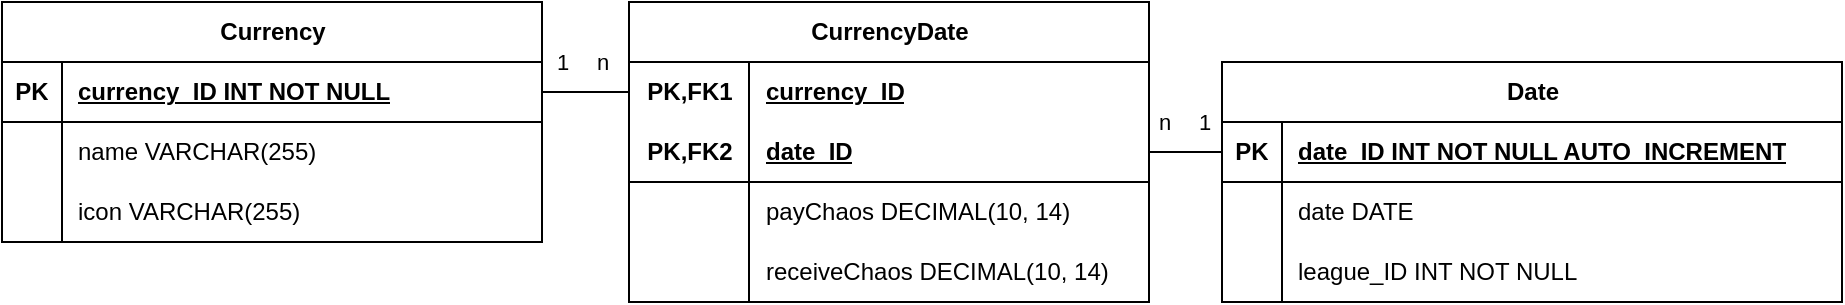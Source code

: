 <mxfile version="24.6.4" type="device">
  <diagram name="Seite-1" id="tUmNEx5hN2uaDOavetK3">
    <mxGraphModel dx="1102" dy="942" grid="1" gridSize="10" guides="1" tooltips="1" connect="1" arrows="1" fold="1" page="1" pageScale="1" pageWidth="827" pageHeight="1169" math="0" shadow="0">
      <root>
        <mxCell id="0" />
        <mxCell id="1" parent="0" />
        <mxCell id="UTvEjALGYLIq4UAJ9Mn_-1" value="Currency" style="shape=table;startSize=30;container=1;collapsible=1;childLayout=tableLayout;fixedRows=1;rowLines=0;fontStyle=1;align=center;resizeLast=1;html=1;" vertex="1" parent="1">
          <mxGeometry x="100" y="220" width="270" height="120" as="geometry" />
        </mxCell>
        <mxCell id="UTvEjALGYLIq4UAJ9Mn_-2" value="" style="shape=tableRow;horizontal=0;startSize=0;swimlaneHead=0;swimlaneBody=0;fillColor=none;collapsible=0;dropTarget=0;points=[[0,0.5],[1,0.5]];portConstraint=eastwest;top=0;left=0;right=0;bottom=1;" vertex="1" parent="UTvEjALGYLIq4UAJ9Mn_-1">
          <mxGeometry y="30" width="270" height="30" as="geometry" />
        </mxCell>
        <mxCell id="UTvEjALGYLIq4UAJ9Mn_-3" value="PK" style="shape=partialRectangle;connectable=0;fillColor=none;top=0;left=0;bottom=0;right=0;fontStyle=1;overflow=hidden;whiteSpace=wrap;html=1;" vertex="1" parent="UTvEjALGYLIq4UAJ9Mn_-2">
          <mxGeometry width="30" height="30" as="geometry">
            <mxRectangle width="30" height="30" as="alternateBounds" />
          </mxGeometry>
        </mxCell>
        <mxCell id="UTvEjALGYLIq4UAJ9Mn_-4" value="currency_ID INT NOT NULL" style="shape=partialRectangle;connectable=0;fillColor=none;top=0;left=0;bottom=0;right=0;align=left;spacingLeft=6;fontStyle=5;overflow=hidden;whiteSpace=wrap;html=1;" vertex="1" parent="UTvEjALGYLIq4UAJ9Mn_-2">
          <mxGeometry x="30" width="240" height="30" as="geometry">
            <mxRectangle width="240" height="30" as="alternateBounds" />
          </mxGeometry>
        </mxCell>
        <mxCell id="UTvEjALGYLIq4UAJ9Mn_-5" value="" style="shape=tableRow;horizontal=0;startSize=0;swimlaneHead=0;swimlaneBody=0;fillColor=none;collapsible=0;dropTarget=0;points=[[0,0.5],[1,0.5]];portConstraint=eastwest;top=0;left=0;right=0;bottom=0;" vertex="1" parent="UTvEjALGYLIq4UAJ9Mn_-1">
          <mxGeometry y="60" width="270" height="30" as="geometry" />
        </mxCell>
        <mxCell id="UTvEjALGYLIq4UAJ9Mn_-6" value="" style="shape=partialRectangle;connectable=0;fillColor=none;top=0;left=0;bottom=0;right=0;editable=1;overflow=hidden;whiteSpace=wrap;html=1;" vertex="1" parent="UTvEjALGYLIq4UAJ9Mn_-5">
          <mxGeometry width="30" height="30" as="geometry">
            <mxRectangle width="30" height="30" as="alternateBounds" />
          </mxGeometry>
        </mxCell>
        <mxCell id="UTvEjALGYLIq4UAJ9Mn_-7" value="name VARCHAR(255)" style="shape=partialRectangle;connectable=0;fillColor=none;top=0;left=0;bottom=0;right=0;align=left;spacingLeft=6;overflow=hidden;whiteSpace=wrap;html=1;" vertex="1" parent="UTvEjALGYLIq4UAJ9Mn_-5">
          <mxGeometry x="30" width="240" height="30" as="geometry">
            <mxRectangle width="240" height="30" as="alternateBounds" />
          </mxGeometry>
        </mxCell>
        <mxCell id="UTvEjALGYLIq4UAJ9Mn_-8" value="" style="shape=tableRow;horizontal=0;startSize=0;swimlaneHead=0;swimlaneBody=0;fillColor=none;collapsible=0;dropTarget=0;points=[[0,0.5],[1,0.5]];portConstraint=eastwest;top=0;left=0;right=0;bottom=0;" vertex="1" parent="UTvEjALGYLIq4UAJ9Mn_-1">
          <mxGeometry y="90" width="270" height="30" as="geometry" />
        </mxCell>
        <mxCell id="UTvEjALGYLIq4UAJ9Mn_-9" value="" style="shape=partialRectangle;connectable=0;fillColor=none;top=0;left=0;bottom=0;right=0;editable=1;overflow=hidden;whiteSpace=wrap;html=1;" vertex="1" parent="UTvEjALGYLIq4UAJ9Mn_-8">
          <mxGeometry width="30" height="30" as="geometry">
            <mxRectangle width="30" height="30" as="alternateBounds" />
          </mxGeometry>
        </mxCell>
        <mxCell id="UTvEjALGYLIq4UAJ9Mn_-10" value="icon VARCHAR(255)" style="shape=partialRectangle;connectable=0;fillColor=none;top=0;left=0;bottom=0;right=0;align=left;spacingLeft=6;overflow=hidden;whiteSpace=wrap;html=1;" vertex="1" parent="UTvEjALGYLIq4UAJ9Mn_-8">
          <mxGeometry x="30" width="240" height="30" as="geometry">
            <mxRectangle width="240" height="30" as="alternateBounds" />
          </mxGeometry>
        </mxCell>
        <mxCell id="UTvEjALGYLIq4UAJ9Mn_-14" value="Date" style="shape=table;startSize=30;container=1;collapsible=1;childLayout=tableLayout;fixedRows=1;rowLines=0;fontStyle=1;align=center;resizeLast=1;html=1;" vertex="1" parent="1">
          <mxGeometry x="710" y="250" width="310" height="120" as="geometry" />
        </mxCell>
        <mxCell id="UTvEjALGYLIq4UAJ9Mn_-15" value="" style="shape=tableRow;horizontal=0;startSize=0;swimlaneHead=0;swimlaneBody=0;fillColor=none;collapsible=0;dropTarget=0;points=[[0,0.5],[1,0.5]];portConstraint=eastwest;top=0;left=0;right=0;bottom=1;" vertex="1" parent="UTvEjALGYLIq4UAJ9Mn_-14">
          <mxGeometry y="30" width="310" height="30" as="geometry" />
        </mxCell>
        <mxCell id="UTvEjALGYLIq4UAJ9Mn_-16" value="PK" style="shape=partialRectangle;connectable=0;fillColor=none;top=0;left=0;bottom=0;right=0;fontStyle=1;overflow=hidden;whiteSpace=wrap;html=1;" vertex="1" parent="UTvEjALGYLIq4UAJ9Mn_-15">
          <mxGeometry width="30" height="30" as="geometry">
            <mxRectangle width="30" height="30" as="alternateBounds" />
          </mxGeometry>
        </mxCell>
        <mxCell id="UTvEjALGYLIq4UAJ9Mn_-17" value="date_ID INT NOT NULL AUTO_INCREMENT" style="shape=partialRectangle;connectable=0;fillColor=none;top=0;left=0;bottom=0;right=0;align=left;spacingLeft=6;fontStyle=5;overflow=hidden;whiteSpace=wrap;html=1;" vertex="1" parent="UTvEjALGYLIq4UAJ9Mn_-15">
          <mxGeometry x="30" width="280" height="30" as="geometry">
            <mxRectangle width="280" height="30" as="alternateBounds" />
          </mxGeometry>
        </mxCell>
        <mxCell id="UTvEjALGYLIq4UAJ9Mn_-18" value="" style="shape=tableRow;horizontal=0;startSize=0;swimlaneHead=0;swimlaneBody=0;fillColor=none;collapsible=0;dropTarget=0;points=[[0,0.5],[1,0.5]];portConstraint=eastwest;top=0;left=0;right=0;bottom=0;" vertex="1" parent="UTvEjALGYLIq4UAJ9Mn_-14">
          <mxGeometry y="60" width="310" height="30" as="geometry" />
        </mxCell>
        <mxCell id="UTvEjALGYLIq4UAJ9Mn_-19" value="" style="shape=partialRectangle;connectable=0;fillColor=none;top=0;left=0;bottom=0;right=0;editable=1;overflow=hidden;whiteSpace=wrap;html=1;" vertex="1" parent="UTvEjALGYLIq4UAJ9Mn_-18">
          <mxGeometry width="30" height="30" as="geometry">
            <mxRectangle width="30" height="30" as="alternateBounds" />
          </mxGeometry>
        </mxCell>
        <mxCell id="UTvEjALGYLIq4UAJ9Mn_-20" value="date DATE" style="shape=partialRectangle;connectable=0;fillColor=none;top=0;left=0;bottom=0;right=0;align=left;spacingLeft=6;overflow=hidden;whiteSpace=wrap;html=1;" vertex="1" parent="UTvEjALGYLIq4UAJ9Mn_-18">
          <mxGeometry x="30" width="280" height="30" as="geometry">
            <mxRectangle width="280" height="30" as="alternateBounds" />
          </mxGeometry>
        </mxCell>
        <mxCell id="UTvEjALGYLIq4UAJ9Mn_-21" value="" style="shape=tableRow;horizontal=0;startSize=0;swimlaneHead=0;swimlaneBody=0;fillColor=none;collapsible=0;dropTarget=0;points=[[0,0.5],[1,0.5]];portConstraint=eastwest;top=0;left=0;right=0;bottom=0;" vertex="1" parent="UTvEjALGYLIq4UAJ9Mn_-14">
          <mxGeometry y="90" width="310" height="30" as="geometry" />
        </mxCell>
        <mxCell id="UTvEjALGYLIq4UAJ9Mn_-22" value="" style="shape=partialRectangle;connectable=0;fillColor=none;top=0;left=0;bottom=0;right=0;editable=1;overflow=hidden;whiteSpace=wrap;html=1;" vertex="1" parent="UTvEjALGYLIq4UAJ9Mn_-21">
          <mxGeometry width="30" height="30" as="geometry">
            <mxRectangle width="30" height="30" as="alternateBounds" />
          </mxGeometry>
        </mxCell>
        <mxCell id="UTvEjALGYLIq4UAJ9Mn_-23" value="league_ID INT NOT NULL" style="shape=partialRectangle;connectable=0;fillColor=none;top=0;left=0;bottom=0;right=0;align=left;spacingLeft=6;overflow=hidden;whiteSpace=wrap;html=1;" vertex="1" parent="UTvEjALGYLIq4UAJ9Mn_-21">
          <mxGeometry x="30" width="280" height="30" as="geometry">
            <mxRectangle width="280" height="30" as="alternateBounds" />
          </mxGeometry>
        </mxCell>
        <mxCell id="UTvEjALGYLIq4UAJ9Mn_-37" value="CurrencyDate" style="shape=table;startSize=30;container=1;collapsible=1;childLayout=tableLayout;fixedRows=1;rowLines=0;fontStyle=1;align=center;resizeLast=1;html=1;whiteSpace=wrap;" vertex="1" parent="1">
          <mxGeometry x="413.5" y="220" width="260" height="150" as="geometry" />
        </mxCell>
        <mxCell id="UTvEjALGYLIq4UAJ9Mn_-38" value="" style="shape=tableRow;horizontal=0;startSize=0;swimlaneHead=0;swimlaneBody=0;fillColor=none;collapsible=0;dropTarget=0;points=[[0,0.5],[1,0.5]];portConstraint=eastwest;top=0;left=0;right=0;bottom=0;html=1;" vertex="1" parent="UTvEjALGYLIq4UAJ9Mn_-37">
          <mxGeometry y="30" width="260" height="30" as="geometry" />
        </mxCell>
        <mxCell id="UTvEjALGYLIq4UAJ9Mn_-39" value="PK,FK1" style="shape=partialRectangle;connectable=0;fillColor=none;top=0;left=0;bottom=0;right=0;fontStyle=1;overflow=hidden;html=1;whiteSpace=wrap;" vertex="1" parent="UTvEjALGYLIq4UAJ9Mn_-38">
          <mxGeometry width="60" height="30" as="geometry">
            <mxRectangle width="60" height="30" as="alternateBounds" />
          </mxGeometry>
        </mxCell>
        <mxCell id="UTvEjALGYLIq4UAJ9Mn_-40" value="currency_ID" style="shape=partialRectangle;connectable=0;fillColor=none;top=0;left=0;bottom=0;right=0;align=left;spacingLeft=6;fontStyle=5;overflow=hidden;html=1;whiteSpace=wrap;" vertex="1" parent="UTvEjALGYLIq4UAJ9Mn_-38">
          <mxGeometry x="60" width="200" height="30" as="geometry">
            <mxRectangle width="200" height="30" as="alternateBounds" />
          </mxGeometry>
        </mxCell>
        <mxCell id="UTvEjALGYLIq4UAJ9Mn_-41" value="" style="shape=tableRow;horizontal=0;startSize=0;swimlaneHead=0;swimlaneBody=0;fillColor=none;collapsible=0;dropTarget=0;points=[[0,0.5],[1,0.5]];portConstraint=eastwest;top=0;left=0;right=0;bottom=1;html=1;" vertex="1" parent="UTvEjALGYLIq4UAJ9Mn_-37">
          <mxGeometry y="60" width="260" height="30" as="geometry" />
        </mxCell>
        <mxCell id="UTvEjALGYLIq4UAJ9Mn_-42" value="PK,FK2" style="shape=partialRectangle;connectable=0;fillColor=none;top=0;left=0;bottom=0;right=0;fontStyle=1;overflow=hidden;html=1;whiteSpace=wrap;" vertex="1" parent="UTvEjALGYLIq4UAJ9Mn_-41">
          <mxGeometry width="60" height="30" as="geometry">
            <mxRectangle width="60" height="30" as="alternateBounds" />
          </mxGeometry>
        </mxCell>
        <mxCell id="UTvEjALGYLIq4UAJ9Mn_-43" value="date_ID" style="shape=partialRectangle;connectable=0;fillColor=none;top=0;left=0;bottom=0;right=0;align=left;spacingLeft=6;fontStyle=5;overflow=hidden;html=1;whiteSpace=wrap;" vertex="1" parent="UTvEjALGYLIq4UAJ9Mn_-41">
          <mxGeometry x="60" width="200" height="30" as="geometry">
            <mxRectangle width="200" height="30" as="alternateBounds" />
          </mxGeometry>
        </mxCell>
        <mxCell id="UTvEjALGYLIq4UAJ9Mn_-44" value="" style="shape=tableRow;horizontal=0;startSize=0;swimlaneHead=0;swimlaneBody=0;fillColor=none;collapsible=0;dropTarget=0;points=[[0,0.5],[1,0.5]];portConstraint=eastwest;top=0;left=0;right=0;bottom=0;html=1;" vertex="1" parent="UTvEjALGYLIq4UAJ9Mn_-37">
          <mxGeometry y="90" width="260" height="30" as="geometry" />
        </mxCell>
        <mxCell id="UTvEjALGYLIq4UAJ9Mn_-45" value="" style="shape=partialRectangle;connectable=0;fillColor=none;top=0;left=0;bottom=0;right=0;editable=1;overflow=hidden;html=1;whiteSpace=wrap;" vertex="1" parent="UTvEjALGYLIq4UAJ9Mn_-44">
          <mxGeometry width="60" height="30" as="geometry">
            <mxRectangle width="60" height="30" as="alternateBounds" />
          </mxGeometry>
        </mxCell>
        <mxCell id="UTvEjALGYLIq4UAJ9Mn_-46" value="payChaos DECIMAL(10, 14)" style="shape=partialRectangle;connectable=0;fillColor=none;top=0;left=0;bottom=0;right=0;align=left;spacingLeft=6;overflow=hidden;html=1;whiteSpace=wrap;" vertex="1" parent="UTvEjALGYLIq4UAJ9Mn_-44">
          <mxGeometry x="60" width="200" height="30" as="geometry">
            <mxRectangle width="200" height="30" as="alternateBounds" />
          </mxGeometry>
        </mxCell>
        <mxCell id="UTvEjALGYLIq4UAJ9Mn_-47" value="" style="shape=tableRow;horizontal=0;startSize=0;swimlaneHead=0;swimlaneBody=0;fillColor=none;collapsible=0;dropTarget=0;points=[[0,0.5],[1,0.5]];portConstraint=eastwest;top=0;left=0;right=0;bottom=0;html=1;" vertex="1" parent="UTvEjALGYLIq4UAJ9Mn_-37">
          <mxGeometry y="120" width="260" height="30" as="geometry" />
        </mxCell>
        <mxCell id="UTvEjALGYLIq4UAJ9Mn_-48" value="" style="shape=partialRectangle;connectable=0;fillColor=none;top=0;left=0;bottom=0;right=0;editable=1;overflow=hidden;html=1;whiteSpace=wrap;" vertex="1" parent="UTvEjALGYLIq4UAJ9Mn_-47">
          <mxGeometry width="60" height="30" as="geometry">
            <mxRectangle width="60" height="30" as="alternateBounds" />
          </mxGeometry>
        </mxCell>
        <mxCell id="UTvEjALGYLIq4UAJ9Mn_-49" value="receiveChaos DECIMAL(10, 14)" style="shape=partialRectangle;connectable=0;fillColor=none;top=0;left=0;bottom=0;right=0;align=left;spacingLeft=6;overflow=hidden;html=1;whiteSpace=wrap;" vertex="1" parent="UTvEjALGYLIq4UAJ9Mn_-47">
          <mxGeometry x="60" width="200" height="30" as="geometry">
            <mxRectangle width="200" height="30" as="alternateBounds" />
          </mxGeometry>
        </mxCell>
        <mxCell id="UTvEjALGYLIq4UAJ9Mn_-50" value="" style="endArrow=none;html=1;rounded=0;entryX=0;entryY=0.5;entryDx=0;entryDy=0;exitX=1;exitY=0.5;exitDx=0;exitDy=0;" edge="1" parent="1" source="UTvEjALGYLIq4UAJ9Mn_-2" target="UTvEjALGYLIq4UAJ9Mn_-38">
          <mxGeometry width="50" height="50" relative="1" as="geometry">
            <mxPoint x="520" y="450" as="sourcePoint" />
            <mxPoint x="570" y="400" as="targetPoint" />
          </mxGeometry>
        </mxCell>
        <mxCell id="UTvEjALGYLIq4UAJ9Mn_-51" value="n" style="edgeLabel;html=1;align=center;verticalAlign=middle;resizable=0;points=[];" vertex="1" connectable="0" parent="UTvEjALGYLIq4UAJ9Mn_-50">
          <mxGeometry x="0.751" relative="1" as="geometry">
            <mxPoint x="-8" y="-15" as="offset" />
          </mxGeometry>
        </mxCell>
        <mxCell id="UTvEjALGYLIq4UAJ9Mn_-52" value="1" style="edgeLabel;html=1;align=center;verticalAlign=middle;resizable=0;points=[];" vertex="1" connectable="0" parent="UTvEjALGYLIq4UAJ9Mn_-50">
          <mxGeometry x="-0.87" y="2" relative="1" as="geometry">
            <mxPoint x="7" y="-13" as="offset" />
          </mxGeometry>
        </mxCell>
        <mxCell id="UTvEjALGYLIq4UAJ9Mn_-53" value="" style="endArrow=none;html=1;rounded=0;entryX=0;entryY=0.5;entryDx=0;entryDy=0;exitX=1;exitY=0.5;exitDx=0;exitDy=0;" edge="1" parent="1" source="UTvEjALGYLIq4UAJ9Mn_-41" target="UTvEjALGYLIq4UAJ9Mn_-15">
          <mxGeometry relative="1" as="geometry">
            <mxPoint x="440" y="410" as="sourcePoint" />
            <mxPoint x="600" y="410" as="targetPoint" />
          </mxGeometry>
        </mxCell>
        <mxCell id="UTvEjALGYLIq4UAJ9Mn_-54" value="n" style="edgeLabel;html=1;align=center;verticalAlign=middle;resizable=0;points=[];" vertex="1" connectable="0" parent="UTvEjALGYLIq4UAJ9Mn_-53">
          <mxGeometry x="-0.892" relative="1" as="geometry">
            <mxPoint x="5" y="-15" as="offset" />
          </mxGeometry>
        </mxCell>
        <mxCell id="UTvEjALGYLIq4UAJ9Mn_-55" value="1" style="edgeLabel;html=1;align=center;verticalAlign=middle;resizable=0;points=[];" vertex="1" connectable="0" parent="UTvEjALGYLIq4UAJ9Mn_-53">
          <mxGeometry x="0.855" y="1" relative="1" as="geometry">
            <mxPoint x="-7" y="-14" as="offset" />
          </mxGeometry>
        </mxCell>
      </root>
    </mxGraphModel>
  </diagram>
</mxfile>
